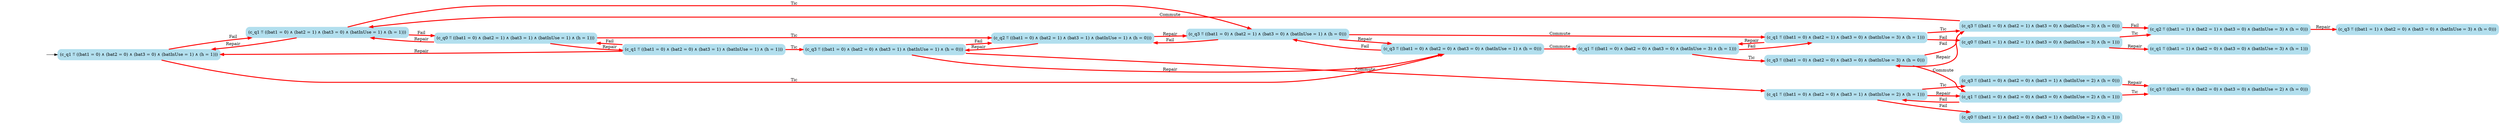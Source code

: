 digraph G {

	rankdir = LR;

	start_c_q1_33[style=invisible];

	node[shape=box, style="rounded, filled", color=lightblue2];

	c_q1_77[label="(c_q1 ≝ ((bat1 = 0) ∧ (bat2 = 0) ∧ (bat3 = 1) ∧ (batInUse = 2) ∧ (h = 1)))"];
	c_q3_71[label="(c_q3 ≝ ((bat1 = 0) ∧ (bat2 = 0) ∧ (bat3 = 1) ∧ (batInUse = 2) ∧ (h = 0)))"];
	c_q3_54[label="(c_q3 ≝ ((bat1 = 0) ∧ (bat2 = 0) ∧ (bat3 = 1) ∧ (batInUse = 1) ∧ (h = 0)))"];
	c_q3_75[label="(c_q3 ≝ ((bat1 = 0) ∧ (bat2 = 0) ∧ (bat3 = 0) ∧ (batInUse = 2) ∧ (h = 0)))"];
	c_q3_63[label="(c_q3 ≝ ((bat1 = 0) ∧ (bat2 = 0) ∧ (bat3 = 0) ∧ (batInUse = 3) ∧ (h = 0)))"];
	c_q1_34[label="(c_q1 ≝ ((bat1 = 0) ∧ (bat2 = 0) ∧ (bat3 = 1) ∧ (batInUse = 1) ∧ (h = 1)))"];
	c_q1_47[label="(c_q1 ≝ ((bat1 = 0) ∧ (bat2 = 0) ∧ (bat3 = 0) ∧ (batInUse = 3) ∧ (h = 1)))"];
	c_q2_78[label="(c_q2 ≝ ((bat1 = 1) ∧ (bat2 = 1) ∧ (bat3 = 0) ∧ (batInUse = 3) ∧ (h = 0)))"];
	c_q1_61[label="(c_q1 ≝ ((bat1 = 0) ∧ (bat2 = 1) ∧ (bat3 = 0) ∧ (batInUse = 1) ∧ (h = 1)))"];
	c_q1_69[label="(c_q1 ≝ ((bat1 = 1) ∧ (bat2 = 0) ∧ (bat3 = 0) ∧ (batInUse = 3) ∧ (h = 1)))"];
	c_q2_55[label="(c_q2 ≝ ((bat1 = 0) ∧ (bat2 = 1) ∧ (bat3 = 1) ∧ (batInUse = 1) ∧ (h = 0)))"];
	c_q0_35[label="(c_q0 ≝ ((bat1 = 0) ∧ (bat2 = 1) ∧ (bat3 = 1) ∧ (batInUse = 1) ∧ (h = 1)))"];
	c_q3_79[label="(c_q3 ≝ ((bat1 = 1) ∧ (bat2 = 0) ∧ (bat3 = 0) ∧ (batInUse = 3) ∧ (h = 0)))"];
	c_q0_73[label="(c_q0 ≝ ((bat1 = 1) ∧ (bat2 = 0) ∧ (bat3 = 1) ∧ (batInUse = 2) ∧ (h = 1)))"];
	c_q3_38[label="(c_q3 ≝ ((bat1 = 0) ∧ (bat2 = 1) ∧ (bat3 = 0) ∧ (batInUse = 1) ∧ (h = 0)))"];
	c_q0_68[label="(c_q0 ≝ ((bat1 = 1) ∧ (bat2 = 1) ∧ (bat3 = 0) ∧ (batInUse = 3) ∧ (h = 1)))"];
	c_q3_64[label="(c_q3 ≝ ((bat1 = 0) ∧ (bat2 = 1) ∧ (bat3 = 0) ∧ (batInUse = 3) ∧ (h = 0)))"];
	c_q1_76[label="(c_q1 ≝ ((bat1 = 0) ∧ (bat2 = 0) ∧ (bat3 = 0) ∧ (batInUse = 2) ∧ (h = 1)))"];
	c_q1_48[label="(c_q1 ≝ ((bat1 = 0) ∧ (bat2 = 1) ∧ (bat3 = 0) ∧ (batInUse = 3) ∧ (h = 1)))"];
	c_q3_53[label="(c_q3 ≝ ((bat1 = 0) ∧ (bat2 = 0) ∧ (bat3 = 0) ∧ (batInUse = 1) ∧ (h = 0)))"];
	c_q1_33[label="(c_q1 ≝ ((bat1 = 0) ∧ (bat2 = 0) ∧ (bat3 = 0) ∧ (batInUse = 1) ∧ (h = 1)))"];

	start_c_q1_33 -> c_q1_33;
	c_q1_77 -> c_q1_76[label="Repair", penwidth=3, color=red];
	c_q1_33 -> c_q1_61[label="Fail", penwidth=3, color=red];
	c_q1_61 -> c_q0_35[label="Fail", penwidth=3, color=red];
	c_q1_33 -> c_q3_53[label="Tic", penwidth=3, color=red];
	c_q0_35 -> c_q1_34[label="Repair", penwidth=3, color=red];
	c_q0_35 -> c_q2_55[label="Tic", penwidth=3, color=red];
	c_q3_71 -> c_q3_75[label="Repair", penwidth=3, color=red];
	c_q3_53 -> c_q3_38[label="Fail", penwidth=3, color=red];
	c_q3_53 -> c_q1_47[label="Commute", penwidth=3, color=red];
	c_q3_38 -> c_q1_48[label="Commute", penwidth=3, color=red];
	c_q3_38 -> c_q2_55[label="Fail", penwidth=3, color=red];
	c_q2_55 -> c_q3_54[label="Repair", penwidth=3, color=red];
	c_q1_61 -> c_q3_38[label="Tic", penwidth=3, color=red];
	c_q1_61 -> c_q1_33[label="Repair", penwidth=3, color=red];
	c_q0_35 -> c_q1_61[label="Repair", penwidth=3, color=red];
	c_q1_34 -> c_q3_54[label="Tic", penwidth=3, color=red];
	c_q1_34 -> c_q1_33[label="Repair", penwidth=3, color=red];
	c_q1_34 -> c_q0_35[label="Fail", penwidth=3, color=red];
	c_q2_55 -> c_q3_38[label="Repair", penwidth=3, color=red];
	c_q3_38 -> c_q3_53[label="Repair", penwidth=3, color=red];
	c_q1_47 -> c_q3_63[label="Tic", penwidth=3, color=red];
	c_q1_47 -> c_q1_48[label="Fail", penwidth=3, color=red];
	c_q1_48 -> c_q3_64[label="Tic", penwidth=3, color=red];
	c_q1_48 -> c_q1_47[label="Repair", penwidth=3, color=red];
	c_q1_48 -> c_q0_68[label="Fail", penwidth=3, color=red];
	c_q3_54 -> c_q1_77[label="Commute", penwidth=3, color=red];
	c_q3_54 -> c_q3_53[label="Repair", penwidth=3, color=red];
	c_q3_54 -> c_q2_55[label="Fail", penwidth=3, color=red];
	c_q3_63 -> c_q1_76[label="Commute", penwidth=3, color=red];
	c_q3_63 -> c_q3_64[label="Fail", penwidth=3, color=red];
	c_q3_64 -> c_q1_61[label="Commute", penwidth=3, color=red];
	c_q3_64 -> c_q3_63[label="Repair", penwidth=3, color=red];
	c_q3_64 -> c_q2_78[label="Fail", penwidth=3, color=red];
	c_q0_68 -> c_q2_78[label="Tic", penwidth=3, color=red];
	c_q0_68 -> c_q1_69[label="Repair", penwidth=3, color=red];
	c_q1_77 -> c_q3_71[label="Tic", penwidth=3, color=red];
	c_q1_77 -> c_q0_73[label="Fail", penwidth=3, color=red];
	c_q1_76 -> c_q3_75[label="Tic", penwidth=3, color=red];
	c_q1_76 -> c_q1_77[label="Fail", penwidth=3, color=red];
	c_q2_78 -> c_q3_79[label="Repair", penwidth=3, color=red];

}